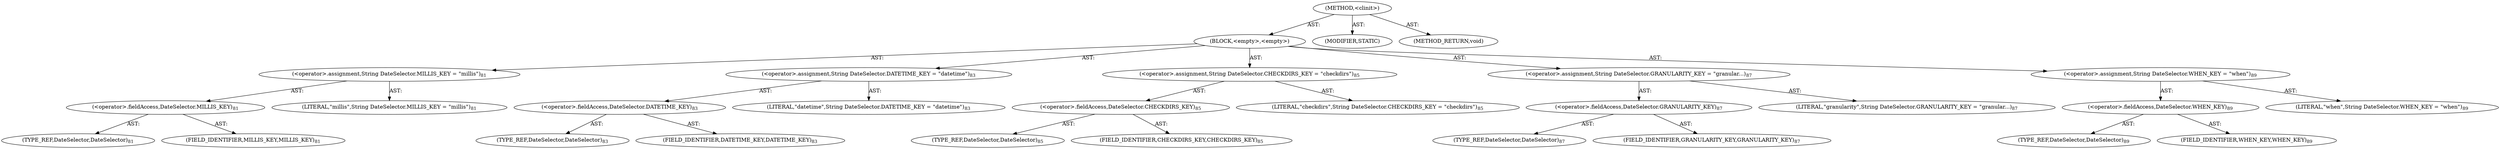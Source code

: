 digraph "&lt;clinit&gt;" {  
"111669149709" [label = <(METHOD,&lt;clinit&gt;)> ]
"25769803824" [label = <(BLOCK,&lt;empty&gt;,&lt;empty&gt;)> ]
"30064771232" [label = <(&lt;operator&gt;.assignment,String DateSelector.MILLIS_KEY = &quot;millis&quot;)<SUB>81</SUB>> ]
"30064771233" [label = <(&lt;operator&gt;.fieldAccess,DateSelector.MILLIS_KEY)<SUB>81</SUB>> ]
"180388626437" [label = <(TYPE_REF,DateSelector,DateSelector)<SUB>81</SUB>> ]
"55834574887" [label = <(FIELD_IDENTIFIER,MILLIS_KEY,MILLIS_KEY)<SUB>81</SUB>> ]
"90194313259" [label = <(LITERAL,&quot;millis&quot;,String DateSelector.MILLIS_KEY = &quot;millis&quot;)<SUB>81</SUB>> ]
"30064771234" [label = <(&lt;operator&gt;.assignment,String DateSelector.DATETIME_KEY = &quot;datetime&quot;)<SUB>83</SUB>> ]
"30064771235" [label = <(&lt;operator&gt;.fieldAccess,DateSelector.DATETIME_KEY)<SUB>83</SUB>> ]
"180388626438" [label = <(TYPE_REF,DateSelector,DateSelector)<SUB>83</SUB>> ]
"55834574888" [label = <(FIELD_IDENTIFIER,DATETIME_KEY,DATETIME_KEY)<SUB>83</SUB>> ]
"90194313260" [label = <(LITERAL,&quot;datetime&quot;,String DateSelector.DATETIME_KEY = &quot;datetime&quot;)<SUB>83</SUB>> ]
"30064771236" [label = <(&lt;operator&gt;.assignment,String DateSelector.CHECKDIRS_KEY = &quot;checkdirs&quot;)<SUB>85</SUB>> ]
"30064771237" [label = <(&lt;operator&gt;.fieldAccess,DateSelector.CHECKDIRS_KEY)<SUB>85</SUB>> ]
"180388626439" [label = <(TYPE_REF,DateSelector,DateSelector)<SUB>85</SUB>> ]
"55834574889" [label = <(FIELD_IDENTIFIER,CHECKDIRS_KEY,CHECKDIRS_KEY)<SUB>85</SUB>> ]
"90194313261" [label = <(LITERAL,&quot;checkdirs&quot;,String DateSelector.CHECKDIRS_KEY = &quot;checkdirs&quot;)<SUB>85</SUB>> ]
"30064771238" [label = <(&lt;operator&gt;.assignment,String DateSelector.GRANULARITY_KEY = &quot;granular...)<SUB>87</SUB>> ]
"30064771239" [label = <(&lt;operator&gt;.fieldAccess,DateSelector.GRANULARITY_KEY)<SUB>87</SUB>> ]
"180388626440" [label = <(TYPE_REF,DateSelector,DateSelector)<SUB>87</SUB>> ]
"55834574890" [label = <(FIELD_IDENTIFIER,GRANULARITY_KEY,GRANULARITY_KEY)<SUB>87</SUB>> ]
"90194313262" [label = <(LITERAL,&quot;granularity&quot;,String DateSelector.GRANULARITY_KEY = &quot;granular...)<SUB>87</SUB>> ]
"30064771240" [label = <(&lt;operator&gt;.assignment,String DateSelector.WHEN_KEY = &quot;when&quot;)<SUB>89</SUB>> ]
"30064771241" [label = <(&lt;operator&gt;.fieldAccess,DateSelector.WHEN_KEY)<SUB>89</SUB>> ]
"180388626441" [label = <(TYPE_REF,DateSelector,DateSelector)<SUB>89</SUB>> ]
"55834574891" [label = <(FIELD_IDENTIFIER,WHEN_KEY,WHEN_KEY)<SUB>89</SUB>> ]
"90194313263" [label = <(LITERAL,&quot;when&quot;,String DateSelector.WHEN_KEY = &quot;when&quot;)<SUB>89</SUB>> ]
"133143986218" [label = <(MODIFIER,STATIC)> ]
"128849018893" [label = <(METHOD_RETURN,void)> ]
  "111669149709" -> "25769803824"  [ label = "AST: "] 
  "111669149709" -> "133143986218"  [ label = "AST: "] 
  "111669149709" -> "128849018893"  [ label = "AST: "] 
  "25769803824" -> "30064771232"  [ label = "AST: "] 
  "25769803824" -> "30064771234"  [ label = "AST: "] 
  "25769803824" -> "30064771236"  [ label = "AST: "] 
  "25769803824" -> "30064771238"  [ label = "AST: "] 
  "25769803824" -> "30064771240"  [ label = "AST: "] 
  "30064771232" -> "30064771233"  [ label = "AST: "] 
  "30064771232" -> "90194313259"  [ label = "AST: "] 
  "30064771233" -> "180388626437"  [ label = "AST: "] 
  "30064771233" -> "55834574887"  [ label = "AST: "] 
  "30064771234" -> "30064771235"  [ label = "AST: "] 
  "30064771234" -> "90194313260"  [ label = "AST: "] 
  "30064771235" -> "180388626438"  [ label = "AST: "] 
  "30064771235" -> "55834574888"  [ label = "AST: "] 
  "30064771236" -> "30064771237"  [ label = "AST: "] 
  "30064771236" -> "90194313261"  [ label = "AST: "] 
  "30064771237" -> "180388626439"  [ label = "AST: "] 
  "30064771237" -> "55834574889"  [ label = "AST: "] 
  "30064771238" -> "30064771239"  [ label = "AST: "] 
  "30064771238" -> "90194313262"  [ label = "AST: "] 
  "30064771239" -> "180388626440"  [ label = "AST: "] 
  "30064771239" -> "55834574890"  [ label = "AST: "] 
  "30064771240" -> "30064771241"  [ label = "AST: "] 
  "30064771240" -> "90194313263"  [ label = "AST: "] 
  "30064771241" -> "180388626441"  [ label = "AST: "] 
  "30064771241" -> "55834574891"  [ label = "AST: "] 
}
